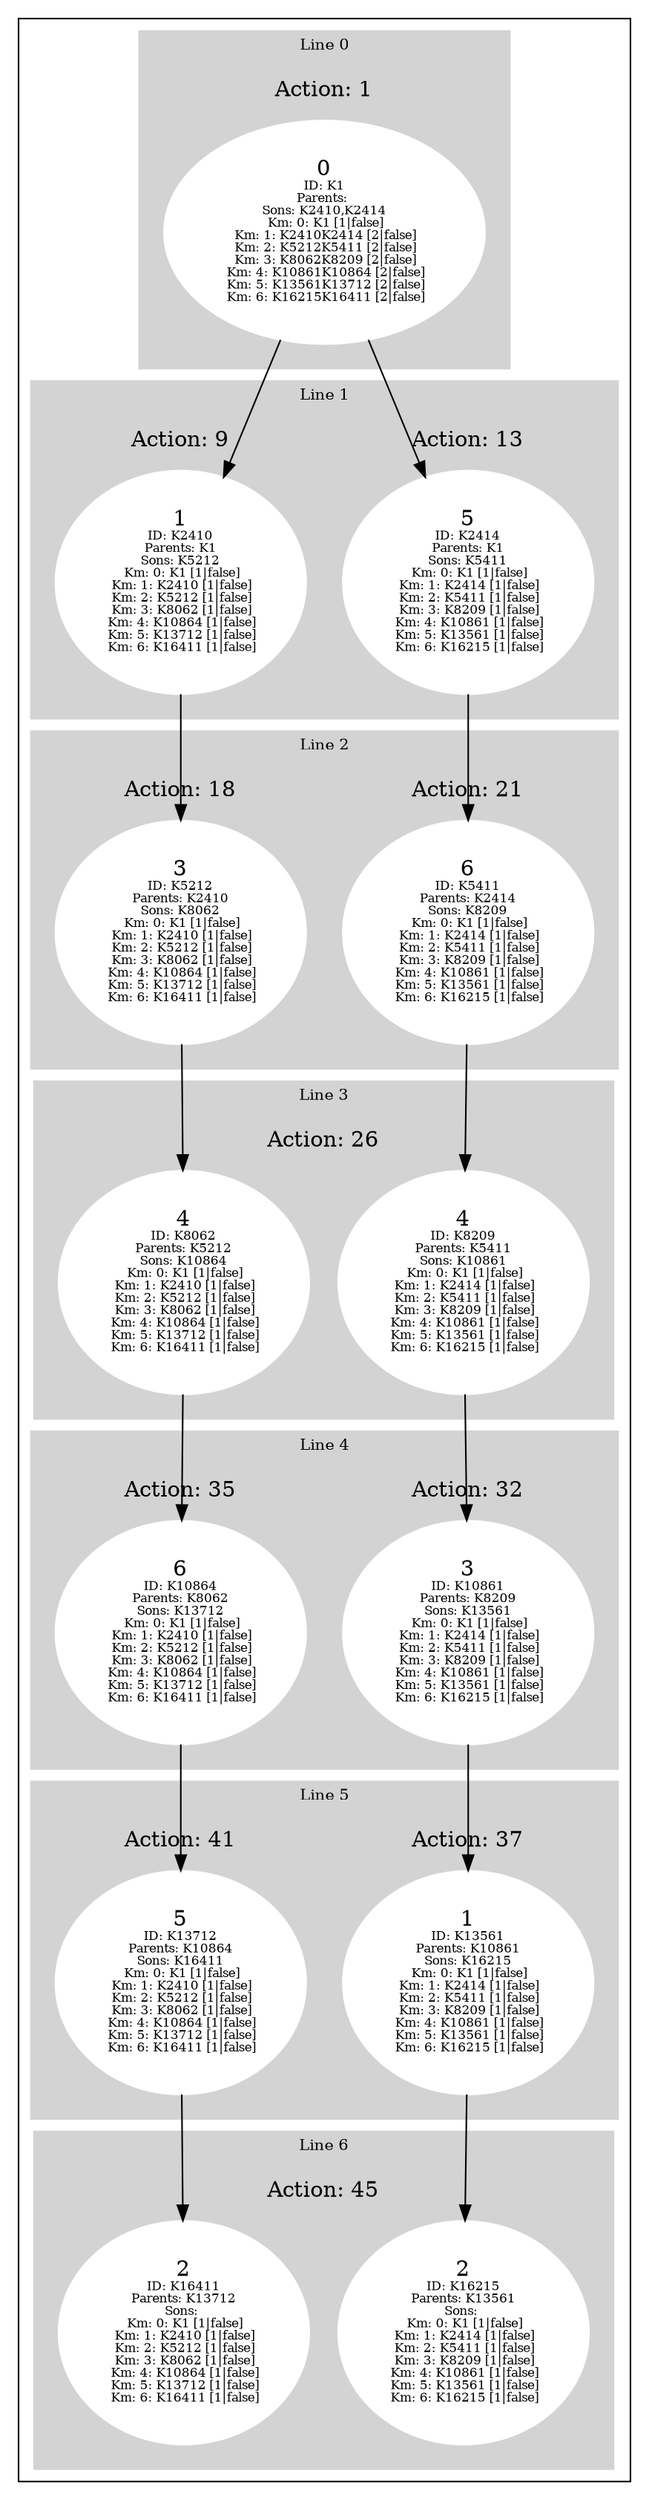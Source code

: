 digraph G {
subgraph cluster_info {
        subgraph cluster_0 {
        style=filled;
        color=lightgrey;
        node [style=filled,color=white];
        subgraph cluster_act_1 {
label = "Action: 1"step_K1 [label=<0<BR /><FONT POINT-SIZE="8">ID: K1</FONT><BR /><FONT POINT-SIZE="8">Parents: </FONT><BR /><FONT POINT-SIZE="8">Sons: K2410,K2414</FONT><BR /><FONT POINT-SIZE="8"> Km: 0: K1 [1|false]</FONT><BR /><FONT POINT-SIZE="8"> Km: 1: K2410K2414 [2|false]</FONT><BR /><FONT POINT-SIZE="8"> Km: 2: K5212K5411 [2|false]</FONT><BR /><FONT POINT-SIZE="8"> Km: 3: K8062K8209 [2|false]</FONT><BR /><FONT POINT-SIZE="8"> Km: 4: K10861K10864 [2|false]</FONT><BR /><FONT POINT-SIZE="8"> Km: 5: K13561K13712 [2|false]</FONT><BR /><FONT POINT-SIZE="8"> Km: 6: K16215K16411 [2|false]</FONT>>]
}

        fontsize="10"
        label = "Line 0";
        }

        subgraph cluster_4 {
        style=filled;
        color=lightgrey;
        node [style=filled,color=white];
        subgraph cluster_act_32 {
label = "Action: 32"step_K10861 [label=<3<BR /><FONT POINT-SIZE="8">ID: K10861</FONT><BR /><FONT POINT-SIZE="8">Parents: K8209</FONT><BR /><FONT POINT-SIZE="8">Sons: K13561</FONT><BR /><FONT POINT-SIZE="8"> Km: 0: K1 [1|false]</FONT><BR /><FONT POINT-SIZE="8"> Km: 1: K2414 [1|false]</FONT><BR /><FONT POINT-SIZE="8"> Km: 2: K5411 [1|false]</FONT><BR /><FONT POINT-SIZE="8"> Km: 3: K8209 [1|false]</FONT><BR /><FONT POINT-SIZE="8"> Km: 4: K10861 [1|false]</FONT><BR /><FONT POINT-SIZE="8"> Km: 5: K13561 [1|false]</FONT><BR /><FONT POINT-SIZE="8"> Km: 6: K16215 [1|false]</FONT>>]
}
subgraph cluster_act_35 {
label = "Action: 35"step_K10864 [label=<6<BR /><FONT POINT-SIZE="8">ID: K10864</FONT><BR /><FONT POINT-SIZE="8">Parents: K8062</FONT><BR /><FONT POINT-SIZE="8">Sons: K13712</FONT><BR /><FONT POINT-SIZE="8"> Km: 0: K1 [1|false]</FONT><BR /><FONT POINT-SIZE="8"> Km: 1: K2410 [1|false]</FONT><BR /><FONT POINT-SIZE="8"> Km: 2: K5212 [1|false]</FONT><BR /><FONT POINT-SIZE="8"> Km: 3: K8062 [1|false]</FONT><BR /><FONT POINT-SIZE="8"> Km: 4: K10864 [1|false]</FONT><BR /><FONT POINT-SIZE="8"> Km: 5: K13712 [1|false]</FONT><BR /><FONT POINT-SIZE="8"> Km: 6: K16411 [1|false]</FONT>>]
}

        fontsize="10"
        label = "Line 4";
        }

        subgraph cluster_2 {
        style=filled;
        color=lightgrey;
        node [style=filled,color=white];
        subgraph cluster_act_21 {
label = "Action: 21"step_K5411 [label=<6<BR /><FONT POINT-SIZE="8">ID: K5411</FONT><BR /><FONT POINT-SIZE="8">Parents: K2414</FONT><BR /><FONT POINT-SIZE="8">Sons: K8209</FONT><BR /><FONT POINT-SIZE="8"> Km: 0: K1 [1|false]</FONT><BR /><FONT POINT-SIZE="8"> Km: 1: K2414 [1|false]</FONT><BR /><FONT POINT-SIZE="8"> Km: 2: K5411 [1|false]</FONT><BR /><FONT POINT-SIZE="8"> Km: 3: K8209 [1|false]</FONT><BR /><FONT POINT-SIZE="8"> Km: 4: K10861 [1|false]</FONT><BR /><FONT POINT-SIZE="8"> Km: 5: K13561 [1|false]</FONT><BR /><FONT POINT-SIZE="8"> Km: 6: K16215 [1|false]</FONT>>]
}
subgraph cluster_act_18 {
label = "Action: 18"step_K5212 [label=<3<BR /><FONT POINT-SIZE="8">ID: K5212</FONT><BR /><FONT POINT-SIZE="8">Parents: K2410</FONT><BR /><FONT POINT-SIZE="8">Sons: K8062</FONT><BR /><FONT POINT-SIZE="8"> Km: 0: K1 [1|false]</FONT><BR /><FONT POINT-SIZE="8"> Km: 1: K2410 [1|false]</FONT><BR /><FONT POINT-SIZE="8"> Km: 2: K5212 [1|false]</FONT><BR /><FONT POINT-SIZE="8"> Km: 3: K8062 [1|false]</FONT><BR /><FONT POINT-SIZE="8"> Km: 4: K10864 [1|false]</FONT><BR /><FONT POINT-SIZE="8"> Km: 5: K13712 [1|false]</FONT><BR /><FONT POINT-SIZE="8"> Km: 6: K16411 [1|false]</FONT>>]
}

        fontsize="10"
        label = "Line 2";
        }

        subgraph cluster_3 {
        style=filled;
        color=lightgrey;
        node [style=filled,color=white];
        subgraph cluster_act_26 {
label = "Action: 26"step_K8209 [label=<4<BR /><FONT POINT-SIZE="8">ID: K8209</FONT><BR /><FONT POINT-SIZE="8">Parents: K5411</FONT><BR /><FONT POINT-SIZE="8">Sons: K10861</FONT><BR /><FONT POINT-SIZE="8"> Km: 0: K1 [1|false]</FONT><BR /><FONT POINT-SIZE="8"> Km: 1: K2414 [1|false]</FONT><BR /><FONT POINT-SIZE="8"> Km: 2: K5411 [1|false]</FONT><BR /><FONT POINT-SIZE="8"> Km: 3: K8209 [1|false]</FONT><BR /><FONT POINT-SIZE="8"> Km: 4: K10861 [1|false]</FONT><BR /><FONT POINT-SIZE="8"> Km: 5: K13561 [1|false]</FONT><BR /><FONT POINT-SIZE="8"> Km: 6: K16215 [1|false]</FONT>>]
step_K8062 [label=<4<BR /><FONT POINT-SIZE="8">ID: K8062</FONT><BR /><FONT POINT-SIZE="8">Parents: K5212</FONT><BR /><FONT POINT-SIZE="8">Sons: K10864</FONT><BR /><FONT POINT-SIZE="8"> Km: 0: K1 [1|false]</FONT><BR /><FONT POINT-SIZE="8"> Km: 1: K2410 [1|false]</FONT><BR /><FONT POINT-SIZE="8"> Km: 2: K5212 [1|false]</FONT><BR /><FONT POINT-SIZE="8"> Km: 3: K8062 [1|false]</FONT><BR /><FONT POINT-SIZE="8"> Km: 4: K10864 [1|false]</FONT><BR /><FONT POINT-SIZE="8"> Km: 5: K13712 [1|false]</FONT><BR /><FONT POINT-SIZE="8"> Km: 6: K16411 [1|false]</FONT>>]
}
subgraph cluster_act_26 {
label = "Action: 26"step_K8209 [label=<4<BR /><FONT POINT-SIZE="8">ID: K8209</FONT><BR /><FONT POINT-SIZE="8">Parents: K5411</FONT><BR /><FONT POINT-SIZE="8">Sons: K10861</FONT><BR /><FONT POINT-SIZE="8"> Km: 0: K1 [1|false]</FONT><BR /><FONT POINT-SIZE="8"> Km: 1: K2414 [1|false]</FONT><BR /><FONT POINT-SIZE="8"> Km: 2: K5411 [1|false]</FONT><BR /><FONT POINT-SIZE="8"> Km: 3: K8209 [1|false]</FONT><BR /><FONT POINT-SIZE="8"> Km: 4: K10861 [1|false]</FONT><BR /><FONT POINT-SIZE="8"> Km: 5: K13561 [1|false]</FONT><BR /><FONT POINT-SIZE="8"> Km: 6: K16215 [1|false]</FONT>>]
step_K8062 [label=<4<BR /><FONT POINT-SIZE="8">ID: K8062</FONT><BR /><FONT POINT-SIZE="8">Parents: K5212</FONT><BR /><FONT POINT-SIZE="8">Sons: K10864</FONT><BR /><FONT POINT-SIZE="8"> Km: 0: K1 [1|false]</FONT><BR /><FONT POINT-SIZE="8"> Km: 1: K2410 [1|false]</FONT><BR /><FONT POINT-SIZE="8"> Km: 2: K5212 [1|false]</FONT><BR /><FONT POINT-SIZE="8"> Km: 3: K8062 [1|false]</FONT><BR /><FONT POINT-SIZE="8"> Km: 4: K10864 [1|false]</FONT><BR /><FONT POINT-SIZE="8"> Km: 5: K13712 [1|false]</FONT><BR /><FONT POINT-SIZE="8"> Km: 6: K16411 [1|false]</FONT>>]
}

        fontsize="10"
        label = "Line 3";
        }

        subgraph cluster_5 {
        style=filled;
        color=lightgrey;
        node [style=filled,color=white];
        subgraph cluster_act_37 {
label = "Action: 37"step_K13561 [label=<1<BR /><FONT POINT-SIZE="8">ID: K13561</FONT><BR /><FONT POINT-SIZE="8">Parents: K10861</FONT><BR /><FONT POINT-SIZE="8">Sons: K16215</FONT><BR /><FONT POINT-SIZE="8"> Km: 0: K1 [1|false]</FONT><BR /><FONT POINT-SIZE="8"> Km: 1: K2414 [1|false]</FONT><BR /><FONT POINT-SIZE="8"> Km: 2: K5411 [1|false]</FONT><BR /><FONT POINT-SIZE="8"> Km: 3: K8209 [1|false]</FONT><BR /><FONT POINT-SIZE="8"> Km: 4: K10861 [1|false]</FONT><BR /><FONT POINT-SIZE="8"> Km: 5: K13561 [1|false]</FONT><BR /><FONT POINT-SIZE="8"> Km: 6: K16215 [1|false]</FONT>>]
}
subgraph cluster_act_41 {
label = "Action: 41"step_K13712 [label=<5<BR /><FONT POINT-SIZE="8">ID: K13712</FONT><BR /><FONT POINT-SIZE="8">Parents: K10864</FONT><BR /><FONT POINT-SIZE="8">Sons: K16411</FONT><BR /><FONT POINT-SIZE="8"> Km: 0: K1 [1|false]</FONT><BR /><FONT POINT-SIZE="8"> Km: 1: K2410 [1|false]</FONT><BR /><FONT POINT-SIZE="8"> Km: 2: K5212 [1|false]</FONT><BR /><FONT POINT-SIZE="8"> Km: 3: K8062 [1|false]</FONT><BR /><FONT POINT-SIZE="8"> Km: 4: K10864 [1|false]</FONT><BR /><FONT POINT-SIZE="8"> Km: 5: K13712 [1|false]</FONT><BR /><FONT POINT-SIZE="8"> Km: 6: K16411 [1|false]</FONT>>]
}

        fontsize="10"
        label = "Line 5";
        }

        subgraph cluster_6 {
        style=filled;
        color=lightgrey;
        node [style=filled,color=white];
        subgraph cluster_act_45 {
label = "Action: 45"step_K16411 [label=<2<BR /><FONT POINT-SIZE="8">ID: K16411</FONT><BR /><FONT POINT-SIZE="8">Parents: K13712</FONT><BR /><FONT POINT-SIZE="8">Sons: </FONT><BR /><FONT POINT-SIZE="8"> Km: 0: K1 [1|false]</FONT><BR /><FONT POINT-SIZE="8"> Km: 1: K2410 [1|false]</FONT><BR /><FONT POINT-SIZE="8"> Km: 2: K5212 [1|false]</FONT><BR /><FONT POINT-SIZE="8"> Km: 3: K8062 [1|false]</FONT><BR /><FONT POINT-SIZE="8"> Km: 4: K10864 [1|false]</FONT><BR /><FONT POINT-SIZE="8"> Km: 5: K13712 [1|false]</FONT><BR /><FONT POINT-SIZE="8"> Km: 6: K16411 [1|false]</FONT>>]
step_K16215 [label=<2<BR /><FONT POINT-SIZE="8">ID: K16215</FONT><BR /><FONT POINT-SIZE="8">Parents: K13561</FONT><BR /><FONT POINT-SIZE="8">Sons: </FONT><BR /><FONT POINT-SIZE="8"> Km: 0: K1 [1|false]</FONT><BR /><FONT POINT-SIZE="8"> Km: 1: K2414 [1|false]</FONT><BR /><FONT POINT-SIZE="8"> Km: 2: K5411 [1|false]</FONT><BR /><FONT POINT-SIZE="8"> Km: 3: K8209 [1|false]</FONT><BR /><FONT POINT-SIZE="8"> Km: 4: K10861 [1|false]</FONT><BR /><FONT POINT-SIZE="8"> Km: 5: K13561 [1|false]</FONT><BR /><FONT POINT-SIZE="8"> Km: 6: K16215 [1|false]</FONT>>]
}
subgraph cluster_act_45 {
label = "Action: 45"step_K16411 [label=<2<BR /><FONT POINT-SIZE="8">ID: K16411</FONT><BR /><FONT POINT-SIZE="8">Parents: K13712</FONT><BR /><FONT POINT-SIZE="8">Sons: </FONT><BR /><FONT POINT-SIZE="8"> Km: 0: K1 [1|false]</FONT><BR /><FONT POINT-SIZE="8"> Km: 1: K2410 [1|false]</FONT><BR /><FONT POINT-SIZE="8"> Km: 2: K5212 [1|false]</FONT><BR /><FONT POINT-SIZE="8"> Km: 3: K8062 [1|false]</FONT><BR /><FONT POINT-SIZE="8"> Km: 4: K10864 [1|false]</FONT><BR /><FONT POINT-SIZE="8"> Km: 5: K13712 [1|false]</FONT><BR /><FONT POINT-SIZE="8"> Km: 6: K16411 [1|false]</FONT>>]
step_K16215 [label=<2<BR /><FONT POINT-SIZE="8">ID: K16215</FONT><BR /><FONT POINT-SIZE="8">Parents: K13561</FONT><BR /><FONT POINT-SIZE="8">Sons: </FONT><BR /><FONT POINT-SIZE="8"> Km: 0: K1 [1|false]</FONT><BR /><FONT POINT-SIZE="8"> Km: 1: K2414 [1|false]</FONT><BR /><FONT POINT-SIZE="8"> Km: 2: K5411 [1|false]</FONT><BR /><FONT POINT-SIZE="8"> Km: 3: K8209 [1|false]</FONT><BR /><FONT POINT-SIZE="8"> Km: 4: K10861 [1|false]</FONT><BR /><FONT POINT-SIZE="8"> Km: 5: K13561 [1|false]</FONT><BR /><FONT POINT-SIZE="8"> Km: 6: K16215 [1|false]</FONT>>]
}

        fontsize="10"
        label = "Line 6";
        }

        subgraph cluster_1 {
        style=filled;
        color=lightgrey;
        node [style=filled,color=white];
        subgraph cluster_act_9 {
label = "Action: 9"step_K2410 [label=<1<BR /><FONT POINT-SIZE="8">ID: K2410</FONT><BR /><FONT POINT-SIZE="8">Parents: K1</FONT><BR /><FONT POINT-SIZE="8">Sons: K5212</FONT><BR /><FONT POINT-SIZE="8"> Km: 0: K1 [1|false]</FONT><BR /><FONT POINT-SIZE="8"> Km: 1: K2410 [1|false]</FONT><BR /><FONT POINT-SIZE="8"> Km: 2: K5212 [1|false]</FONT><BR /><FONT POINT-SIZE="8"> Km: 3: K8062 [1|false]</FONT><BR /><FONT POINT-SIZE="8"> Km: 4: K10864 [1|false]</FONT><BR /><FONT POINT-SIZE="8"> Km: 5: K13712 [1|false]</FONT><BR /><FONT POINT-SIZE="8"> Km: 6: K16411 [1|false]</FONT>>]
}
subgraph cluster_act_13 {
label = "Action: 13"step_K2414 [label=<5<BR /><FONT POINT-SIZE="8">ID: K2414</FONT><BR /><FONT POINT-SIZE="8">Parents: K1</FONT><BR /><FONT POINT-SIZE="8">Sons: K5411</FONT><BR /><FONT POINT-SIZE="8"> Km: 0: K1 [1|false]</FONT><BR /><FONT POINT-SIZE="8"> Km: 1: K2414 [1|false]</FONT><BR /><FONT POINT-SIZE="8"> Km: 2: K5411 [1|false]</FONT><BR /><FONT POINT-SIZE="8"> Km: 3: K8209 [1|false]</FONT><BR /><FONT POINT-SIZE="8"> Km: 4: K10861 [1|false]</FONT><BR /><FONT POINT-SIZE="8"> Km: 5: K13561 [1|false]</FONT><BR /><FONT POINT-SIZE="8"> Km: 6: K16215 [1|false]</FONT>>]
}

        fontsize="10"
        label = "Line 1";
        }
step_K8062 -> step_K10864; 
step_K2414 -> step_K5411; 
step_K2410 -> step_K5212; 
step_K13561 -> step_K16215; 
step_K5411 -> step_K8209; 
step_K1 -> step_K2414; 
step_K8209 -> step_K10861; 
step_K5212 -> step_K8062; 
step_K1 -> step_K2410; 
step_K10864 -> step_K13712; 
step_K10861 -> step_K13561; 
step_K13712 -> step_K16411; 
}}